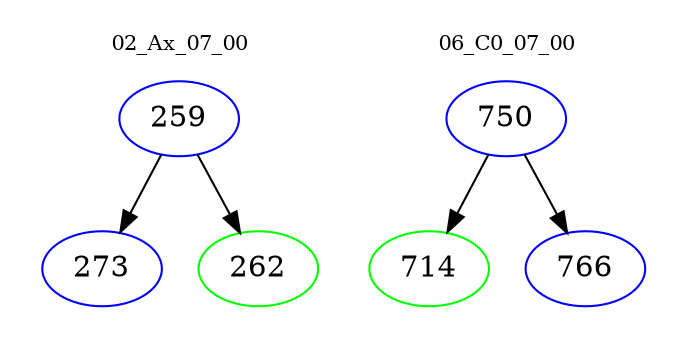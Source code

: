 digraph{
subgraph cluster_0 {
color = white
label = "02_Ax_07_00";
fontsize=10;
T0_259 [label="259", color="blue"]
T0_259 -> T0_273 [color="black"]
T0_273 [label="273", color="blue"]
T0_259 -> T0_262 [color="black"]
T0_262 [label="262", color="green"]
}
subgraph cluster_1 {
color = white
label = "06_C0_07_00";
fontsize=10;
T1_750 [label="750", color="blue"]
T1_750 -> T1_714 [color="black"]
T1_714 [label="714", color="green"]
T1_750 -> T1_766 [color="black"]
T1_766 [label="766", color="blue"]
}
}
